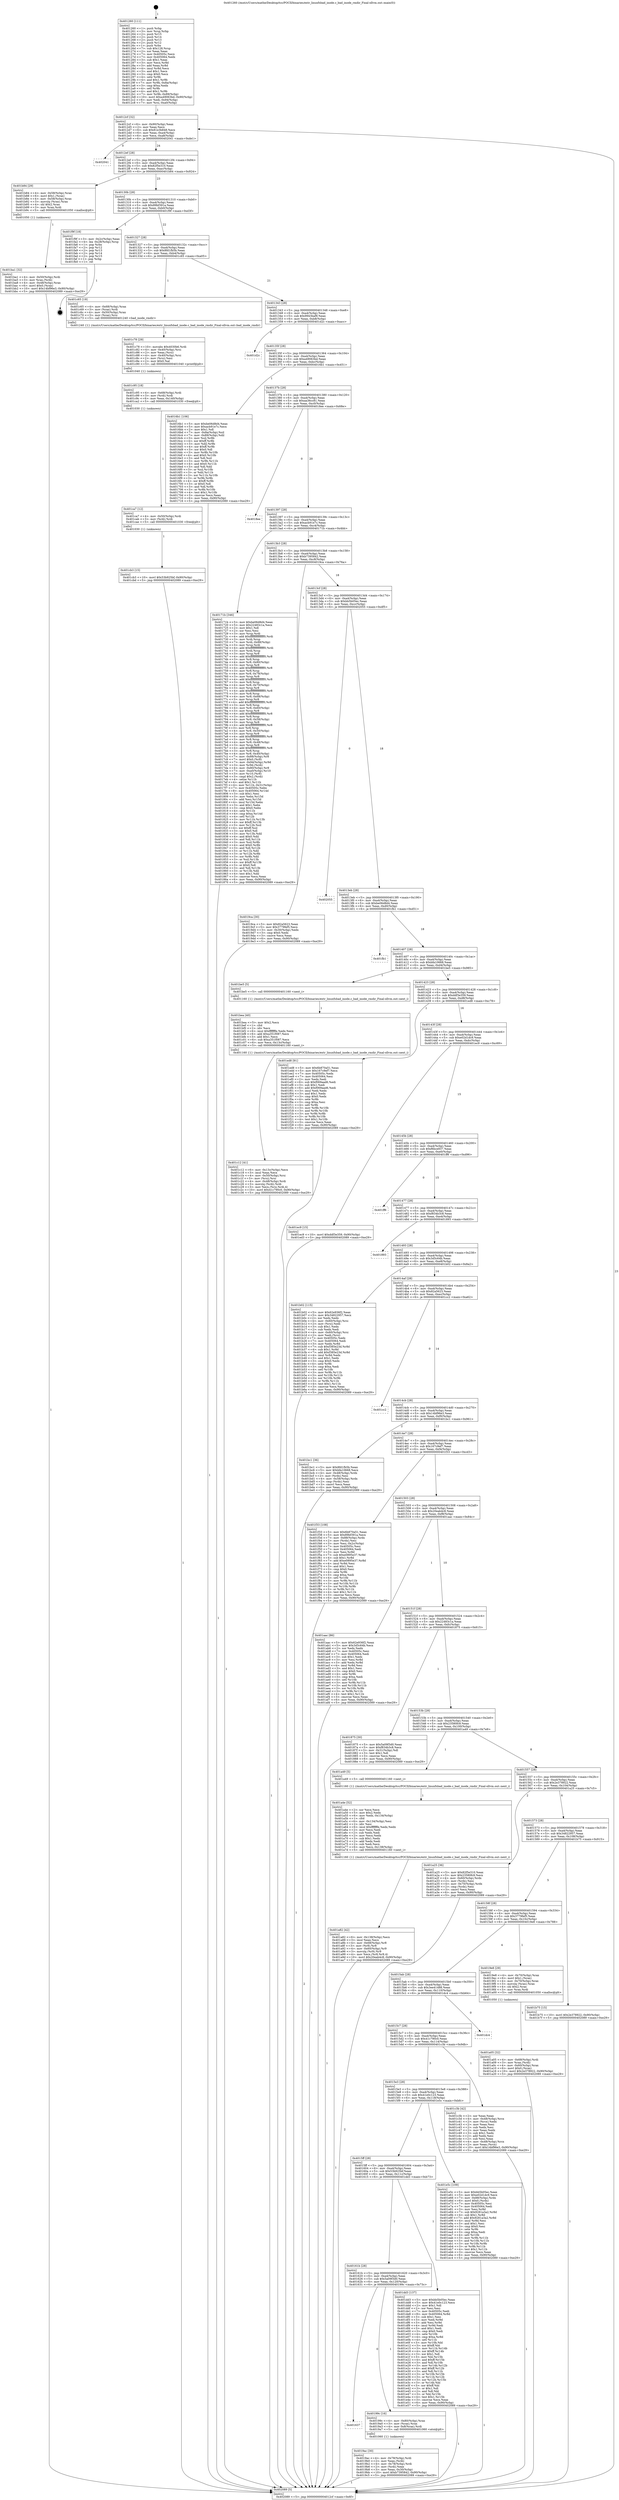 digraph "0x401260" {
  label = "0x401260 (/mnt/c/Users/mathe/Desktop/tcc/POCII/binaries/extr_linuxfsbad_inode.c_bad_inode_rmdir_Final-ollvm.out::main(0))"
  labelloc = "t"
  node[shape=record]

  Entry [label="",width=0.3,height=0.3,shape=circle,fillcolor=black,style=filled]
  "0x4012cf" [label="{
     0x4012cf [32]\l
     | [instrs]\l
     &nbsp;&nbsp;0x4012cf \<+6\>: mov -0x90(%rbp),%eax\l
     &nbsp;&nbsp;0x4012d5 \<+2\>: mov %eax,%ecx\l
     &nbsp;&nbsp;0x4012d7 \<+6\>: sub $0x81e3b848,%ecx\l
     &nbsp;&nbsp;0x4012dd \<+6\>: mov %eax,-0xa4(%rbp)\l
     &nbsp;&nbsp;0x4012e3 \<+6\>: mov %ecx,-0xa8(%rbp)\l
     &nbsp;&nbsp;0x4012e9 \<+6\>: je 0000000000402041 \<main+0xde1\>\l
  }"]
  "0x402041" [label="{
     0x402041\l
  }", style=dashed]
  "0x4012ef" [label="{
     0x4012ef [28]\l
     | [instrs]\l
     &nbsp;&nbsp;0x4012ef \<+5\>: jmp 00000000004012f4 \<main+0x94\>\l
     &nbsp;&nbsp;0x4012f4 \<+6\>: mov -0xa4(%rbp),%eax\l
     &nbsp;&nbsp;0x4012fa \<+5\>: sub $0x82f5e310,%eax\l
     &nbsp;&nbsp;0x4012ff \<+6\>: mov %eax,-0xac(%rbp)\l
     &nbsp;&nbsp;0x401305 \<+6\>: je 0000000000401b84 \<main+0x924\>\l
  }"]
  Exit [label="",width=0.3,height=0.3,shape=circle,fillcolor=black,style=filled,peripheries=2]
  "0x401b84" [label="{
     0x401b84 [29]\l
     | [instrs]\l
     &nbsp;&nbsp;0x401b84 \<+4\>: mov -0x58(%rbp),%rax\l
     &nbsp;&nbsp;0x401b88 \<+6\>: movl $0x1,(%rax)\l
     &nbsp;&nbsp;0x401b8e \<+4\>: mov -0x58(%rbp),%rax\l
     &nbsp;&nbsp;0x401b92 \<+3\>: movslq (%rax),%rax\l
     &nbsp;&nbsp;0x401b95 \<+4\>: shl $0x2,%rax\l
     &nbsp;&nbsp;0x401b99 \<+3\>: mov %rax,%rdi\l
     &nbsp;&nbsp;0x401b9c \<+5\>: call 0000000000401050 \<malloc@plt\>\l
     | [calls]\l
     &nbsp;&nbsp;0x401050 \{1\} (unknown)\l
  }"]
  "0x40130b" [label="{
     0x40130b [28]\l
     | [instrs]\l
     &nbsp;&nbsp;0x40130b \<+5\>: jmp 0000000000401310 \<main+0xb0\>\l
     &nbsp;&nbsp;0x401310 \<+6\>: mov -0xa4(%rbp),%eax\l
     &nbsp;&nbsp;0x401316 \<+5\>: sub $0x89bf391a,%eax\l
     &nbsp;&nbsp;0x40131b \<+6\>: mov %eax,-0xb0(%rbp)\l
     &nbsp;&nbsp;0x401321 \<+6\>: je 0000000000401f9f \<main+0xd3f\>\l
  }"]
  "0x401cb3" [label="{
     0x401cb3 [15]\l
     | [instrs]\l
     &nbsp;&nbsp;0x401cb3 \<+10\>: movl $0x53b925bf,-0x90(%rbp)\l
     &nbsp;&nbsp;0x401cbd \<+5\>: jmp 0000000000402089 \<main+0xe29\>\l
  }"]
  "0x401f9f" [label="{
     0x401f9f [18]\l
     | [instrs]\l
     &nbsp;&nbsp;0x401f9f \<+3\>: mov -0x2c(%rbp),%eax\l
     &nbsp;&nbsp;0x401fa2 \<+4\>: lea -0x28(%rbp),%rsp\l
     &nbsp;&nbsp;0x401fa6 \<+1\>: pop %rbx\l
     &nbsp;&nbsp;0x401fa7 \<+2\>: pop %r12\l
     &nbsp;&nbsp;0x401fa9 \<+2\>: pop %r13\l
     &nbsp;&nbsp;0x401fab \<+2\>: pop %r14\l
     &nbsp;&nbsp;0x401fad \<+2\>: pop %r15\l
     &nbsp;&nbsp;0x401faf \<+1\>: pop %rbp\l
     &nbsp;&nbsp;0x401fb0 \<+1\>: ret\l
  }"]
  "0x401327" [label="{
     0x401327 [28]\l
     | [instrs]\l
     &nbsp;&nbsp;0x401327 \<+5\>: jmp 000000000040132c \<main+0xcc\>\l
     &nbsp;&nbsp;0x40132c \<+6\>: mov -0xa4(%rbp),%eax\l
     &nbsp;&nbsp;0x401332 \<+5\>: sub $0x8fd1fb5b,%eax\l
     &nbsp;&nbsp;0x401337 \<+6\>: mov %eax,-0xb4(%rbp)\l
     &nbsp;&nbsp;0x40133d \<+6\>: je 0000000000401c65 \<main+0xa05\>\l
  }"]
  "0x401ca7" [label="{
     0x401ca7 [12]\l
     | [instrs]\l
     &nbsp;&nbsp;0x401ca7 \<+4\>: mov -0x50(%rbp),%rdi\l
     &nbsp;&nbsp;0x401cab \<+3\>: mov (%rdi),%rdi\l
     &nbsp;&nbsp;0x401cae \<+5\>: call 0000000000401030 \<free@plt\>\l
     | [calls]\l
     &nbsp;&nbsp;0x401030 \{1\} (unknown)\l
  }"]
  "0x401c65" [label="{
     0x401c65 [19]\l
     | [instrs]\l
     &nbsp;&nbsp;0x401c65 \<+4\>: mov -0x68(%rbp),%rax\l
     &nbsp;&nbsp;0x401c69 \<+3\>: mov (%rax),%rdi\l
     &nbsp;&nbsp;0x401c6c \<+4\>: mov -0x50(%rbp),%rax\l
     &nbsp;&nbsp;0x401c70 \<+3\>: mov (%rax),%rsi\l
     &nbsp;&nbsp;0x401c73 \<+5\>: call 0000000000401240 \<bad_inode_rmdir\>\l
     | [calls]\l
     &nbsp;&nbsp;0x401240 \{1\} (/mnt/c/Users/mathe/Desktop/tcc/POCII/binaries/extr_linuxfsbad_inode.c_bad_inode_rmdir_Final-ollvm.out::bad_inode_rmdir)\l
  }"]
  "0x401343" [label="{
     0x401343 [28]\l
     | [instrs]\l
     &nbsp;&nbsp;0x401343 \<+5\>: jmp 0000000000401348 \<main+0xe8\>\l
     &nbsp;&nbsp;0x401348 \<+6\>: mov -0xa4(%rbp),%eax\l
     &nbsp;&nbsp;0x40134e \<+5\>: sub $0x9943baf9,%eax\l
     &nbsp;&nbsp;0x401353 \<+6\>: mov %eax,-0xb8(%rbp)\l
     &nbsp;&nbsp;0x401359 \<+6\>: je 0000000000401d2c \<main+0xacc\>\l
  }"]
  "0x401c95" [label="{
     0x401c95 [18]\l
     | [instrs]\l
     &nbsp;&nbsp;0x401c95 \<+4\>: mov -0x68(%rbp),%rdi\l
     &nbsp;&nbsp;0x401c99 \<+3\>: mov (%rdi),%rdi\l
     &nbsp;&nbsp;0x401c9c \<+6\>: mov %eax,-0x140(%rbp)\l
     &nbsp;&nbsp;0x401ca2 \<+5\>: call 0000000000401030 \<free@plt\>\l
     | [calls]\l
     &nbsp;&nbsp;0x401030 \{1\} (unknown)\l
  }"]
  "0x401d2c" [label="{
     0x401d2c\l
  }", style=dashed]
  "0x40135f" [label="{
     0x40135f [28]\l
     | [instrs]\l
     &nbsp;&nbsp;0x40135f \<+5\>: jmp 0000000000401364 \<main+0x104\>\l
     &nbsp;&nbsp;0x401364 \<+6\>: mov -0xa4(%rbp),%eax\l
     &nbsp;&nbsp;0x40136a \<+5\>: sub $0xa49063bd,%eax\l
     &nbsp;&nbsp;0x40136f \<+6\>: mov %eax,-0xbc(%rbp)\l
     &nbsp;&nbsp;0x401375 \<+6\>: je 00000000004016b1 \<main+0x451\>\l
  }"]
  "0x401c78" [label="{
     0x401c78 [29]\l
     | [instrs]\l
     &nbsp;&nbsp;0x401c78 \<+10\>: movabs $0x4030b6,%rdi\l
     &nbsp;&nbsp;0x401c82 \<+4\>: mov -0x40(%rbp),%rsi\l
     &nbsp;&nbsp;0x401c86 \<+2\>: mov %eax,(%rsi)\l
     &nbsp;&nbsp;0x401c88 \<+4\>: mov -0x40(%rbp),%rsi\l
     &nbsp;&nbsp;0x401c8c \<+2\>: mov (%rsi),%esi\l
     &nbsp;&nbsp;0x401c8e \<+2\>: mov $0x0,%al\l
     &nbsp;&nbsp;0x401c90 \<+5\>: call 0000000000401040 \<printf@plt\>\l
     | [calls]\l
     &nbsp;&nbsp;0x401040 \{1\} (unknown)\l
  }"]
  "0x4016b1" [label="{
     0x4016b1 [106]\l
     | [instrs]\l
     &nbsp;&nbsp;0x4016b1 \<+5\>: mov $0xbe06d8d4,%eax\l
     &nbsp;&nbsp;0x4016b6 \<+5\>: mov $0xacb91e7c,%ecx\l
     &nbsp;&nbsp;0x4016bb \<+2\>: mov $0x1,%dl\l
     &nbsp;&nbsp;0x4016bd \<+7\>: mov -0x8a(%rbp),%sil\l
     &nbsp;&nbsp;0x4016c4 \<+7\>: mov -0x89(%rbp),%dil\l
     &nbsp;&nbsp;0x4016cb \<+3\>: mov %sil,%r8b\l
     &nbsp;&nbsp;0x4016ce \<+4\>: xor $0xff,%r8b\l
     &nbsp;&nbsp;0x4016d2 \<+3\>: mov %dil,%r9b\l
     &nbsp;&nbsp;0x4016d5 \<+4\>: xor $0xff,%r9b\l
     &nbsp;&nbsp;0x4016d9 \<+3\>: xor $0x0,%dl\l
     &nbsp;&nbsp;0x4016dc \<+3\>: mov %r8b,%r10b\l
     &nbsp;&nbsp;0x4016df \<+4\>: and $0x0,%r10b\l
     &nbsp;&nbsp;0x4016e3 \<+3\>: and %dl,%sil\l
     &nbsp;&nbsp;0x4016e6 \<+3\>: mov %r9b,%r11b\l
     &nbsp;&nbsp;0x4016e9 \<+4\>: and $0x0,%r11b\l
     &nbsp;&nbsp;0x4016ed \<+3\>: and %dl,%dil\l
     &nbsp;&nbsp;0x4016f0 \<+3\>: or %sil,%r10b\l
     &nbsp;&nbsp;0x4016f3 \<+3\>: or %dil,%r11b\l
     &nbsp;&nbsp;0x4016f6 \<+3\>: xor %r11b,%r10b\l
     &nbsp;&nbsp;0x4016f9 \<+3\>: or %r9b,%r8b\l
     &nbsp;&nbsp;0x4016fc \<+4\>: xor $0xff,%r8b\l
     &nbsp;&nbsp;0x401700 \<+3\>: or $0x0,%dl\l
     &nbsp;&nbsp;0x401703 \<+3\>: and %dl,%r8b\l
     &nbsp;&nbsp;0x401706 \<+3\>: or %r8b,%r10b\l
     &nbsp;&nbsp;0x401709 \<+4\>: test $0x1,%r10b\l
     &nbsp;&nbsp;0x40170d \<+3\>: cmovne %ecx,%eax\l
     &nbsp;&nbsp;0x401710 \<+6\>: mov %eax,-0x90(%rbp)\l
     &nbsp;&nbsp;0x401716 \<+5\>: jmp 0000000000402089 \<main+0xe29\>\l
  }"]
  "0x40137b" [label="{
     0x40137b [28]\l
     | [instrs]\l
     &nbsp;&nbsp;0x40137b \<+5\>: jmp 0000000000401380 \<main+0x120\>\l
     &nbsp;&nbsp;0x401380 \<+6\>: mov -0xa4(%rbp),%eax\l
     &nbsp;&nbsp;0x401386 \<+5\>: sub $0xaa36cc81,%eax\l
     &nbsp;&nbsp;0x40138b \<+6\>: mov %eax,-0xc0(%rbp)\l
     &nbsp;&nbsp;0x401391 \<+6\>: je 00000000004018ee \<main+0x68e\>\l
  }"]
  "0x402089" [label="{
     0x402089 [5]\l
     | [instrs]\l
     &nbsp;&nbsp;0x402089 \<+5\>: jmp 00000000004012cf \<main+0x6f\>\l
  }"]
  "0x401260" [label="{
     0x401260 [111]\l
     | [instrs]\l
     &nbsp;&nbsp;0x401260 \<+1\>: push %rbp\l
     &nbsp;&nbsp;0x401261 \<+3\>: mov %rsp,%rbp\l
     &nbsp;&nbsp;0x401264 \<+2\>: push %r15\l
     &nbsp;&nbsp;0x401266 \<+2\>: push %r14\l
     &nbsp;&nbsp;0x401268 \<+2\>: push %r13\l
     &nbsp;&nbsp;0x40126a \<+2\>: push %r12\l
     &nbsp;&nbsp;0x40126c \<+1\>: push %rbx\l
     &nbsp;&nbsp;0x40126d \<+7\>: sub $0x128,%rsp\l
     &nbsp;&nbsp;0x401274 \<+2\>: xor %eax,%eax\l
     &nbsp;&nbsp;0x401276 \<+7\>: mov 0x40505c,%ecx\l
     &nbsp;&nbsp;0x40127d \<+7\>: mov 0x405064,%edx\l
     &nbsp;&nbsp;0x401284 \<+3\>: sub $0x1,%eax\l
     &nbsp;&nbsp;0x401287 \<+3\>: mov %ecx,%r8d\l
     &nbsp;&nbsp;0x40128a \<+3\>: add %eax,%r8d\l
     &nbsp;&nbsp;0x40128d \<+4\>: imul %r8d,%ecx\l
     &nbsp;&nbsp;0x401291 \<+3\>: and $0x1,%ecx\l
     &nbsp;&nbsp;0x401294 \<+3\>: cmp $0x0,%ecx\l
     &nbsp;&nbsp;0x401297 \<+4\>: sete %r9b\l
     &nbsp;&nbsp;0x40129b \<+4\>: and $0x1,%r9b\l
     &nbsp;&nbsp;0x40129f \<+7\>: mov %r9b,-0x8a(%rbp)\l
     &nbsp;&nbsp;0x4012a6 \<+3\>: cmp $0xa,%edx\l
     &nbsp;&nbsp;0x4012a9 \<+4\>: setl %r9b\l
     &nbsp;&nbsp;0x4012ad \<+4\>: and $0x1,%r9b\l
     &nbsp;&nbsp;0x4012b1 \<+7\>: mov %r9b,-0x89(%rbp)\l
     &nbsp;&nbsp;0x4012b8 \<+10\>: movl $0xa49063bd,-0x90(%rbp)\l
     &nbsp;&nbsp;0x4012c2 \<+6\>: mov %edi,-0x94(%rbp)\l
     &nbsp;&nbsp;0x4012c8 \<+7\>: mov %rsi,-0xa0(%rbp)\l
  }"]
  "0x401c12" [label="{
     0x401c12 [41]\l
     | [instrs]\l
     &nbsp;&nbsp;0x401c12 \<+6\>: mov -0x13c(%rbp),%ecx\l
     &nbsp;&nbsp;0x401c18 \<+3\>: imul %eax,%ecx\l
     &nbsp;&nbsp;0x401c1b \<+4\>: mov -0x50(%rbp),%rsi\l
     &nbsp;&nbsp;0x401c1f \<+3\>: mov (%rsi),%rsi\l
     &nbsp;&nbsp;0x401c22 \<+4\>: mov -0x48(%rbp),%rdi\l
     &nbsp;&nbsp;0x401c26 \<+3\>: movslq (%rdi),%rdi\l
     &nbsp;&nbsp;0x401c29 \<+3\>: mov %ecx,(%rsi,%rdi,4)\l
     &nbsp;&nbsp;0x401c2c \<+10\>: movl $0x41c790c0,-0x90(%rbp)\l
     &nbsp;&nbsp;0x401c36 \<+5\>: jmp 0000000000402089 \<main+0xe29\>\l
  }"]
  "0x4018ee" [label="{
     0x4018ee\l
  }", style=dashed]
  "0x401397" [label="{
     0x401397 [28]\l
     | [instrs]\l
     &nbsp;&nbsp;0x401397 \<+5\>: jmp 000000000040139c \<main+0x13c\>\l
     &nbsp;&nbsp;0x40139c \<+6\>: mov -0xa4(%rbp),%eax\l
     &nbsp;&nbsp;0x4013a2 \<+5\>: sub $0xacb91e7c,%eax\l
     &nbsp;&nbsp;0x4013a7 \<+6\>: mov %eax,-0xc4(%rbp)\l
     &nbsp;&nbsp;0x4013ad \<+6\>: je 000000000040171b \<main+0x4bb\>\l
  }"]
  "0x401bea" [label="{
     0x401bea [40]\l
     | [instrs]\l
     &nbsp;&nbsp;0x401bea \<+5\>: mov $0x2,%ecx\l
     &nbsp;&nbsp;0x401bef \<+1\>: cltd\l
     &nbsp;&nbsp;0x401bf0 \<+2\>: idiv %ecx\l
     &nbsp;&nbsp;0x401bf2 \<+6\>: imul $0xfffffffe,%edx,%ecx\l
     &nbsp;&nbsp;0x401bf8 \<+6\>: add $0xa351f087,%ecx\l
     &nbsp;&nbsp;0x401bfe \<+3\>: add $0x1,%ecx\l
     &nbsp;&nbsp;0x401c01 \<+6\>: sub $0xa351f087,%ecx\l
     &nbsp;&nbsp;0x401c07 \<+6\>: mov %ecx,-0x13c(%rbp)\l
     &nbsp;&nbsp;0x401c0d \<+5\>: call 0000000000401160 \<next_i\>\l
     | [calls]\l
     &nbsp;&nbsp;0x401160 \{1\} (/mnt/c/Users/mathe/Desktop/tcc/POCII/binaries/extr_linuxfsbad_inode.c_bad_inode_rmdir_Final-ollvm.out::next_i)\l
  }"]
  "0x40171b" [label="{
     0x40171b [346]\l
     | [instrs]\l
     &nbsp;&nbsp;0x40171b \<+5\>: mov $0xbe06d8d4,%eax\l
     &nbsp;&nbsp;0x401720 \<+5\>: mov $0x22483c1a,%ecx\l
     &nbsp;&nbsp;0x401725 \<+2\>: mov $0x1,%dl\l
     &nbsp;&nbsp;0x401727 \<+2\>: xor %esi,%esi\l
     &nbsp;&nbsp;0x401729 \<+3\>: mov %rsp,%rdi\l
     &nbsp;&nbsp;0x40172c \<+4\>: add $0xfffffffffffffff0,%rdi\l
     &nbsp;&nbsp;0x401730 \<+3\>: mov %rdi,%rsp\l
     &nbsp;&nbsp;0x401733 \<+7\>: mov %rdi,-0x88(%rbp)\l
     &nbsp;&nbsp;0x40173a \<+3\>: mov %rsp,%rdi\l
     &nbsp;&nbsp;0x40173d \<+4\>: add $0xfffffffffffffff0,%rdi\l
     &nbsp;&nbsp;0x401741 \<+3\>: mov %rdi,%rsp\l
     &nbsp;&nbsp;0x401744 \<+3\>: mov %rsp,%r8\l
     &nbsp;&nbsp;0x401747 \<+4\>: add $0xfffffffffffffff0,%r8\l
     &nbsp;&nbsp;0x40174b \<+3\>: mov %r8,%rsp\l
     &nbsp;&nbsp;0x40174e \<+4\>: mov %r8,-0x80(%rbp)\l
     &nbsp;&nbsp;0x401752 \<+3\>: mov %rsp,%r8\l
     &nbsp;&nbsp;0x401755 \<+4\>: add $0xfffffffffffffff0,%r8\l
     &nbsp;&nbsp;0x401759 \<+3\>: mov %r8,%rsp\l
     &nbsp;&nbsp;0x40175c \<+4\>: mov %r8,-0x78(%rbp)\l
     &nbsp;&nbsp;0x401760 \<+3\>: mov %rsp,%r8\l
     &nbsp;&nbsp;0x401763 \<+4\>: add $0xfffffffffffffff0,%r8\l
     &nbsp;&nbsp;0x401767 \<+3\>: mov %r8,%rsp\l
     &nbsp;&nbsp;0x40176a \<+4\>: mov %r8,-0x70(%rbp)\l
     &nbsp;&nbsp;0x40176e \<+3\>: mov %rsp,%r8\l
     &nbsp;&nbsp;0x401771 \<+4\>: add $0xfffffffffffffff0,%r8\l
     &nbsp;&nbsp;0x401775 \<+3\>: mov %r8,%rsp\l
     &nbsp;&nbsp;0x401778 \<+4\>: mov %r8,-0x68(%rbp)\l
     &nbsp;&nbsp;0x40177c \<+3\>: mov %rsp,%r8\l
     &nbsp;&nbsp;0x40177f \<+4\>: add $0xfffffffffffffff0,%r8\l
     &nbsp;&nbsp;0x401783 \<+3\>: mov %r8,%rsp\l
     &nbsp;&nbsp;0x401786 \<+4\>: mov %r8,-0x60(%rbp)\l
     &nbsp;&nbsp;0x40178a \<+3\>: mov %rsp,%r8\l
     &nbsp;&nbsp;0x40178d \<+4\>: add $0xfffffffffffffff0,%r8\l
     &nbsp;&nbsp;0x401791 \<+3\>: mov %r8,%rsp\l
     &nbsp;&nbsp;0x401794 \<+4\>: mov %r8,-0x58(%rbp)\l
     &nbsp;&nbsp;0x401798 \<+3\>: mov %rsp,%r8\l
     &nbsp;&nbsp;0x40179b \<+4\>: add $0xfffffffffffffff0,%r8\l
     &nbsp;&nbsp;0x40179f \<+3\>: mov %r8,%rsp\l
     &nbsp;&nbsp;0x4017a2 \<+4\>: mov %r8,-0x50(%rbp)\l
     &nbsp;&nbsp;0x4017a6 \<+3\>: mov %rsp,%r8\l
     &nbsp;&nbsp;0x4017a9 \<+4\>: add $0xfffffffffffffff0,%r8\l
     &nbsp;&nbsp;0x4017ad \<+3\>: mov %r8,%rsp\l
     &nbsp;&nbsp;0x4017b0 \<+4\>: mov %r8,-0x48(%rbp)\l
     &nbsp;&nbsp;0x4017b4 \<+3\>: mov %rsp,%r8\l
     &nbsp;&nbsp;0x4017b7 \<+4\>: add $0xfffffffffffffff0,%r8\l
     &nbsp;&nbsp;0x4017bb \<+3\>: mov %r8,%rsp\l
     &nbsp;&nbsp;0x4017be \<+4\>: mov %r8,-0x40(%rbp)\l
     &nbsp;&nbsp;0x4017c2 \<+7\>: mov -0x88(%rbp),%r8\l
     &nbsp;&nbsp;0x4017c9 \<+7\>: movl $0x0,(%r8)\l
     &nbsp;&nbsp;0x4017d0 \<+7\>: mov -0x94(%rbp),%r9d\l
     &nbsp;&nbsp;0x4017d7 \<+3\>: mov %r9d,(%rdi)\l
     &nbsp;&nbsp;0x4017da \<+4\>: mov -0x80(%rbp),%r8\l
     &nbsp;&nbsp;0x4017de \<+7\>: mov -0xa0(%rbp),%r10\l
     &nbsp;&nbsp;0x4017e5 \<+3\>: mov %r10,(%r8)\l
     &nbsp;&nbsp;0x4017e8 \<+3\>: cmpl $0x2,(%rdi)\l
     &nbsp;&nbsp;0x4017eb \<+4\>: setne %r11b\l
     &nbsp;&nbsp;0x4017ef \<+4\>: and $0x1,%r11b\l
     &nbsp;&nbsp;0x4017f3 \<+4\>: mov %r11b,-0x31(%rbp)\l
     &nbsp;&nbsp;0x4017f7 \<+7\>: mov 0x40505c,%ebx\l
     &nbsp;&nbsp;0x4017fe \<+8\>: mov 0x405064,%r14d\l
     &nbsp;&nbsp;0x401806 \<+3\>: sub $0x1,%esi\l
     &nbsp;&nbsp;0x401809 \<+3\>: mov %ebx,%r15d\l
     &nbsp;&nbsp;0x40180c \<+3\>: add %esi,%r15d\l
     &nbsp;&nbsp;0x40180f \<+4\>: imul %r15d,%ebx\l
     &nbsp;&nbsp;0x401813 \<+3\>: and $0x1,%ebx\l
     &nbsp;&nbsp;0x401816 \<+3\>: cmp $0x0,%ebx\l
     &nbsp;&nbsp;0x401819 \<+4\>: sete %r11b\l
     &nbsp;&nbsp;0x40181d \<+4\>: cmp $0xa,%r14d\l
     &nbsp;&nbsp;0x401821 \<+4\>: setl %r12b\l
     &nbsp;&nbsp;0x401825 \<+3\>: mov %r11b,%r13b\l
     &nbsp;&nbsp;0x401828 \<+4\>: xor $0xff,%r13b\l
     &nbsp;&nbsp;0x40182c \<+3\>: mov %r12b,%sil\l
     &nbsp;&nbsp;0x40182f \<+4\>: xor $0xff,%sil\l
     &nbsp;&nbsp;0x401833 \<+3\>: xor $0x0,%dl\l
     &nbsp;&nbsp;0x401836 \<+3\>: mov %r13b,%dil\l
     &nbsp;&nbsp;0x401839 \<+4\>: and $0x0,%dil\l
     &nbsp;&nbsp;0x40183d \<+3\>: and %dl,%r11b\l
     &nbsp;&nbsp;0x401840 \<+3\>: mov %sil,%r8b\l
     &nbsp;&nbsp;0x401843 \<+4\>: and $0x0,%r8b\l
     &nbsp;&nbsp;0x401847 \<+3\>: and %dl,%r12b\l
     &nbsp;&nbsp;0x40184a \<+3\>: or %r11b,%dil\l
     &nbsp;&nbsp;0x40184d \<+3\>: or %r12b,%r8b\l
     &nbsp;&nbsp;0x401850 \<+3\>: xor %r8b,%dil\l
     &nbsp;&nbsp;0x401853 \<+3\>: or %sil,%r13b\l
     &nbsp;&nbsp;0x401856 \<+4\>: xor $0xff,%r13b\l
     &nbsp;&nbsp;0x40185a \<+3\>: or $0x0,%dl\l
     &nbsp;&nbsp;0x40185d \<+3\>: and %dl,%r13b\l
     &nbsp;&nbsp;0x401860 \<+3\>: or %r13b,%dil\l
     &nbsp;&nbsp;0x401863 \<+4\>: test $0x1,%dil\l
     &nbsp;&nbsp;0x401867 \<+3\>: cmovne %ecx,%eax\l
     &nbsp;&nbsp;0x40186a \<+6\>: mov %eax,-0x90(%rbp)\l
     &nbsp;&nbsp;0x401870 \<+5\>: jmp 0000000000402089 \<main+0xe29\>\l
  }"]
  "0x4013b3" [label="{
     0x4013b3 [28]\l
     | [instrs]\l
     &nbsp;&nbsp;0x4013b3 \<+5\>: jmp 00000000004013b8 \<main+0x158\>\l
     &nbsp;&nbsp;0x4013b8 \<+6\>: mov -0xa4(%rbp),%eax\l
     &nbsp;&nbsp;0x4013be \<+5\>: sub $0xb7395842,%eax\l
     &nbsp;&nbsp;0x4013c3 \<+6\>: mov %eax,-0xc8(%rbp)\l
     &nbsp;&nbsp;0x4013c9 \<+6\>: je 00000000004019ca \<main+0x76a\>\l
  }"]
  "0x401ba1" [label="{
     0x401ba1 [32]\l
     | [instrs]\l
     &nbsp;&nbsp;0x401ba1 \<+4\>: mov -0x50(%rbp),%rdi\l
     &nbsp;&nbsp;0x401ba5 \<+3\>: mov %rax,(%rdi)\l
     &nbsp;&nbsp;0x401ba8 \<+4\>: mov -0x48(%rbp),%rax\l
     &nbsp;&nbsp;0x401bac \<+6\>: movl $0x0,(%rax)\l
     &nbsp;&nbsp;0x401bb2 \<+10\>: movl $0x14bf96e3,-0x90(%rbp)\l
     &nbsp;&nbsp;0x401bbc \<+5\>: jmp 0000000000402089 \<main+0xe29\>\l
  }"]
  "0x401a82" [label="{
     0x401a82 [42]\l
     | [instrs]\l
     &nbsp;&nbsp;0x401a82 \<+6\>: mov -0x138(%rbp),%ecx\l
     &nbsp;&nbsp;0x401a88 \<+3\>: imul %eax,%ecx\l
     &nbsp;&nbsp;0x401a8b \<+4\>: mov -0x68(%rbp),%r8\l
     &nbsp;&nbsp;0x401a8f \<+3\>: mov (%r8),%r8\l
     &nbsp;&nbsp;0x401a92 \<+4\>: mov -0x60(%rbp),%r9\l
     &nbsp;&nbsp;0x401a96 \<+3\>: movslq (%r9),%r9\l
     &nbsp;&nbsp;0x401a99 \<+4\>: mov %ecx,(%r8,%r9,4)\l
     &nbsp;&nbsp;0x401a9d \<+10\>: movl $0x20eab4c8,-0x90(%rbp)\l
     &nbsp;&nbsp;0x401aa7 \<+5\>: jmp 0000000000402089 \<main+0xe29\>\l
  }"]
  "0x4019ca" [label="{
     0x4019ca [30]\l
     | [instrs]\l
     &nbsp;&nbsp;0x4019ca \<+5\>: mov $0x82a5623,%eax\l
     &nbsp;&nbsp;0x4019cf \<+5\>: mov $0x3779fef5,%ecx\l
     &nbsp;&nbsp;0x4019d4 \<+3\>: mov -0x30(%rbp),%edx\l
     &nbsp;&nbsp;0x4019d7 \<+3\>: cmp $0x0,%edx\l
     &nbsp;&nbsp;0x4019da \<+3\>: cmove %ecx,%eax\l
     &nbsp;&nbsp;0x4019dd \<+6\>: mov %eax,-0x90(%rbp)\l
     &nbsp;&nbsp;0x4019e3 \<+5\>: jmp 0000000000402089 \<main+0xe29\>\l
  }"]
  "0x4013cf" [label="{
     0x4013cf [28]\l
     | [instrs]\l
     &nbsp;&nbsp;0x4013cf \<+5\>: jmp 00000000004013d4 \<main+0x174\>\l
     &nbsp;&nbsp;0x4013d4 \<+6\>: mov -0xa4(%rbp),%eax\l
     &nbsp;&nbsp;0x4013da \<+5\>: sub $0xbb5b05ec,%eax\l
     &nbsp;&nbsp;0x4013df \<+6\>: mov %eax,-0xcc(%rbp)\l
     &nbsp;&nbsp;0x4013e5 \<+6\>: je 0000000000402055 \<main+0xdf5\>\l
  }"]
  "0x401a4e" [label="{
     0x401a4e [52]\l
     | [instrs]\l
     &nbsp;&nbsp;0x401a4e \<+2\>: xor %ecx,%ecx\l
     &nbsp;&nbsp;0x401a50 \<+5\>: mov $0x2,%edx\l
     &nbsp;&nbsp;0x401a55 \<+6\>: mov %edx,-0x134(%rbp)\l
     &nbsp;&nbsp;0x401a5b \<+1\>: cltd\l
     &nbsp;&nbsp;0x401a5c \<+6\>: mov -0x134(%rbp),%esi\l
     &nbsp;&nbsp;0x401a62 \<+2\>: idiv %esi\l
     &nbsp;&nbsp;0x401a64 \<+6\>: imul $0xfffffffe,%edx,%edx\l
     &nbsp;&nbsp;0x401a6a \<+2\>: mov %ecx,%edi\l
     &nbsp;&nbsp;0x401a6c \<+2\>: sub %edx,%edi\l
     &nbsp;&nbsp;0x401a6e \<+2\>: mov %ecx,%edx\l
     &nbsp;&nbsp;0x401a70 \<+3\>: sub $0x1,%edx\l
     &nbsp;&nbsp;0x401a73 \<+2\>: add %edx,%edi\l
     &nbsp;&nbsp;0x401a75 \<+2\>: sub %edi,%ecx\l
     &nbsp;&nbsp;0x401a77 \<+6\>: mov %ecx,-0x138(%rbp)\l
     &nbsp;&nbsp;0x401a7d \<+5\>: call 0000000000401160 \<next_i\>\l
     | [calls]\l
     &nbsp;&nbsp;0x401160 \{1\} (/mnt/c/Users/mathe/Desktop/tcc/POCII/binaries/extr_linuxfsbad_inode.c_bad_inode_rmdir_Final-ollvm.out::next_i)\l
  }"]
  "0x402055" [label="{
     0x402055\l
  }", style=dashed]
  "0x4013eb" [label="{
     0x4013eb [28]\l
     | [instrs]\l
     &nbsp;&nbsp;0x4013eb \<+5\>: jmp 00000000004013f0 \<main+0x190\>\l
     &nbsp;&nbsp;0x4013f0 \<+6\>: mov -0xa4(%rbp),%eax\l
     &nbsp;&nbsp;0x4013f6 \<+5\>: sub $0xbe06d8d4,%eax\l
     &nbsp;&nbsp;0x4013fb \<+6\>: mov %eax,-0xd0(%rbp)\l
     &nbsp;&nbsp;0x401401 \<+6\>: je 0000000000401fb1 \<main+0xd51\>\l
  }"]
  "0x401a05" [label="{
     0x401a05 [32]\l
     | [instrs]\l
     &nbsp;&nbsp;0x401a05 \<+4\>: mov -0x68(%rbp),%rdi\l
     &nbsp;&nbsp;0x401a09 \<+3\>: mov %rax,(%rdi)\l
     &nbsp;&nbsp;0x401a0c \<+4\>: mov -0x60(%rbp),%rax\l
     &nbsp;&nbsp;0x401a10 \<+6\>: movl $0x0,(%rax)\l
     &nbsp;&nbsp;0x401a16 \<+10\>: movl $0x2e378922,-0x90(%rbp)\l
     &nbsp;&nbsp;0x401a20 \<+5\>: jmp 0000000000402089 \<main+0xe29\>\l
  }"]
  "0x401fb1" [label="{
     0x401fb1\l
  }", style=dashed]
  "0x401407" [label="{
     0x401407 [28]\l
     | [instrs]\l
     &nbsp;&nbsp;0x401407 \<+5\>: jmp 000000000040140c \<main+0x1ac\>\l
     &nbsp;&nbsp;0x40140c \<+6\>: mov -0xa4(%rbp),%eax\l
     &nbsp;&nbsp;0x401412 \<+5\>: sub $0xbfa10668,%eax\l
     &nbsp;&nbsp;0x401417 \<+6\>: mov %eax,-0xd4(%rbp)\l
     &nbsp;&nbsp;0x40141d \<+6\>: je 0000000000401be5 \<main+0x985\>\l
  }"]
  "0x4019ac" [label="{
     0x4019ac [30]\l
     | [instrs]\l
     &nbsp;&nbsp;0x4019ac \<+4\>: mov -0x78(%rbp),%rdi\l
     &nbsp;&nbsp;0x4019b0 \<+2\>: mov %eax,(%rdi)\l
     &nbsp;&nbsp;0x4019b2 \<+4\>: mov -0x78(%rbp),%rdi\l
     &nbsp;&nbsp;0x4019b6 \<+2\>: mov (%rdi),%eax\l
     &nbsp;&nbsp;0x4019b8 \<+3\>: mov %eax,-0x30(%rbp)\l
     &nbsp;&nbsp;0x4019bb \<+10\>: movl $0xb7395842,-0x90(%rbp)\l
     &nbsp;&nbsp;0x4019c5 \<+5\>: jmp 0000000000402089 \<main+0xe29\>\l
  }"]
  "0x401be5" [label="{
     0x401be5 [5]\l
     | [instrs]\l
     &nbsp;&nbsp;0x401be5 \<+5\>: call 0000000000401160 \<next_i\>\l
     | [calls]\l
     &nbsp;&nbsp;0x401160 \{1\} (/mnt/c/Users/mathe/Desktop/tcc/POCII/binaries/extr_linuxfsbad_inode.c_bad_inode_rmdir_Final-ollvm.out::next_i)\l
  }"]
  "0x401423" [label="{
     0x401423 [28]\l
     | [instrs]\l
     &nbsp;&nbsp;0x401423 \<+5\>: jmp 0000000000401428 \<main+0x1c8\>\l
     &nbsp;&nbsp;0x401428 \<+6\>: mov -0xa4(%rbp),%eax\l
     &nbsp;&nbsp;0x40142e \<+5\>: sub $0xddf3e359,%eax\l
     &nbsp;&nbsp;0x401433 \<+6\>: mov %eax,-0xd8(%rbp)\l
     &nbsp;&nbsp;0x401439 \<+6\>: je 0000000000401ed8 \<main+0xc78\>\l
  }"]
  "0x401637" [label="{
     0x401637\l
  }", style=dashed]
  "0x401ed8" [label="{
     0x401ed8 [91]\l
     | [instrs]\l
     &nbsp;&nbsp;0x401ed8 \<+5\>: mov $0x6b870a51,%eax\l
     &nbsp;&nbsp;0x401edd \<+5\>: mov $0x167c9ef7,%ecx\l
     &nbsp;&nbsp;0x401ee2 \<+7\>: mov 0x40505c,%edx\l
     &nbsp;&nbsp;0x401ee9 \<+7\>: mov 0x405064,%esi\l
     &nbsp;&nbsp;0x401ef0 \<+2\>: mov %edx,%edi\l
     &nbsp;&nbsp;0x401ef2 \<+6\>: sub $0xf069aad6,%edi\l
     &nbsp;&nbsp;0x401ef8 \<+3\>: sub $0x1,%edi\l
     &nbsp;&nbsp;0x401efb \<+6\>: add $0xf069aad6,%edi\l
     &nbsp;&nbsp;0x401f01 \<+3\>: imul %edi,%edx\l
     &nbsp;&nbsp;0x401f04 \<+3\>: and $0x1,%edx\l
     &nbsp;&nbsp;0x401f07 \<+3\>: cmp $0x0,%edx\l
     &nbsp;&nbsp;0x401f0a \<+4\>: sete %r8b\l
     &nbsp;&nbsp;0x401f0e \<+3\>: cmp $0xa,%esi\l
     &nbsp;&nbsp;0x401f11 \<+4\>: setl %r9b\l
     &nbsp;&nbsp;0x401f15 \<+3\>: mov %r8b,%r10b\l
     &nbsp;&nbsp;0x401f18 \<+3\>: and %r9b,%r10b\l
     &nbsp;&nbsp;0x401f1b \<+3\>: xor %r9b,%r8b\l
     &nbsp;&nbsp;0x401f1e \<+3\>: or %r8b,%r10b\l
     &nbsp;&nbsp;0x401f21 \<+4\>: test $0x1,%r10b\l
     &nbsp;&nbsp;0x401f25 \<+3\>: cmovne %ecx,%eax\l
     &nbsp;&nbsp;0x401f28 \<+6\>: mov %eax,-0x90(%rbp)\l
     &nbsp;&nbsp;0x401f2e \<+5\>: jmp 0000000000402089 \<main+0xe29\>\l
  }"]
  "0x40143f" [label="{
     0x40143f [28]\l
     | [instrs]\l
     &nbsp;&nbsp;0x40143f \<+5\>: jmp 0000000000401444 \<main+0x1e4\>\l
     &nbsp;&nbsp;0x401444 \<+6\>: mov -0xa4(%rbp),%eax\l
     &nbsp;&nbsp;0x40144a \<+5\>: sub $0xe02d1dc9,%eax\l
     &nbsp;&nbsp;0x40144f \<+6\>: mov %eax,-0xdc(%rbp)\l
     &nbsp;&nbsp;0x401455 \<+6\>: je 0000000000401ec9 \<main+0xc69\>\l
  }"]
  "0x40199c" [label="{
     0x40199c [16]\l
     | [instrs]\l
     &nbsp;&nbsp;0x40199c \<+4\>: mov -0x80(%rbp),%rax\l
     &nbsp;&nbsp;0x4019a0 \<+3\>: mov (%rax),%rax\l
     &nbsp;&nbsp;0x4019a3 \<+4\>: mov 0x8(%rax),%rdi\l
     &nbsp;&nbsp;0x4019a7 \<+5\>: call 0000000000401060 \<atoi@plt\>\l
     | [calls]\l
     &nbsp;&nbsp;0x401060 \{1\} (unknown)\l
  }"]
  "0x401ec9" [label="{
     0x401ec9 [15]\l
     | [instrs]\l
     &nbsp;&nbsp;0x401ec9 \<+10\>: movl $0xddf3e359,-0x90(%rbp)\l
     &nbsp;&nbsp;0x401ed3 \<+5\>: jmp 0000000000402089 \<main+0xe29\>\l
  }"]
  "0x40145b" [label="{
     0x40145b [28]\l
     | [instrs]\l
     &nbsp;&nbsp;0x40145b \<+5\>: jmp 0000000000401460 \<main+0x200\>\l
     &nbsp;&nbsp;0x401460 \<+6\>: mov -0xa4(%rbp),%eax\l
     &nbsp;&nbsp;0x401466 \<+5\>: sub $0xf6bce937,%eax\l
     &nbsp;&nbsp;0x40146b \<+6\>: mov %eax,-0xe0(%rbp)\l
     &nbsp;&nbsp;0x401471 \<+6\>: je 0000000000401ff6 \<main+0xd96\>\l
  }"]
  "0x40161b" [label="{
     0x40161b [28]\l
     | [instrs]\l
     &nbsp;&nbsp;0x40161b \<+5\>: jmp 0000000000401620 \<main+0x3c0\>\l
     &nbsp;&nbsp;0x401620 \<+6\>: mov -0xa4(%rbp),%eax\l
     &nbsp;&nbsp;0x401626 \<+5\>: sub $0x5a09f3d0,%eax\l
     &nbsp;&nbsp;0x40162b \<+6\>: mov %eax,-0x120(%rbp)\l
     &nbsp;&nbsp;0x401631 \<+6\>: je 000000000040199c \<main+0x73c\>\l
  }"]
  "0x401ff6" [label="{
     0x401ff6\l
  }", style=dashed]
  "0x401477" [label="{
     0x401477 [28]\l
     | [instrs]\l
     &nbsp;&nbsp;0x401477 \<+5\>: jmp 000000000040147c \<main+0x21c\>\l
     &nbsp;&nbsp;0x40147c \<+6\>: mov -0xa4(%rbp),%eax\l
     &nbsp;&nbsp;0x401482 \<+5\>: sub $0xf834b3c8,%eax\l
     &nbsp;&nbsp;0x401487 \<+6\>: mov %eax,-0xe4(%rbp)\l
     &nbsp;&nbsp;0x40148d \<+6\>: je 0000000000401893 \<main+0x633\>\l
  }"]
  "0x401dd3" [label="{
     0x401dd3 [137]\l
     | [instrs]\l
     &nbsp;&nbsp;0x401dd3 \<+5\>: mov $0xbb5b05ec,%eax\l
     &nbsp;&nbsp;0x401dd8 \<+5\>: mov $0x41e0c123,%ecx\l
     &nbsp;&nbsp;0x401ddd \<+2\>: mov $0x1,%dl\l
     &nbsp;&nbsp;0x401ddf \<+2\>: xor %esi,%esi\l
     &nbsp;&nbsp;0x401de1 \<+7\>: mov 0x40505c,%edi\l
     &nbsp;&nbsp;0x401de8 \<+8\>: mov 0x405064,%r8d\l
     &nbsp;&nbsp;0x401df0 \<+3\>: sub $0x1,%esi\l
     &nbsp;&nbsp;0x401df3 \<+3\>: mov %edi,%r9d\l
     &nbsp;&nbsp;0x401df6 \<+3\>: add %esi,%r9d\l
     &nbsp;&nbsp;0x401df9 \<+4\>: imul %r9d,%edi\l
     &nbsp;&nbsp;0x401dfd \<+3\>: and $0x1,%edi\l
     &nbsp;&nbsp;0x401e00 \<+3\>: cmp $0x0,%edi\l
     &nbsp;&nbsp;0x401e03 \<+4\>: sete %r10b\l
     &nbsp;&nbsp;0x401e07 \<+4\>: cmp $0xa,%r8d\l
     &nbsp;&nbsp;0x401e0b \<+4\>: setl %r11b\l
     &nbsp;&nbsp;0x401e0f \<+3\>: mov %r10b,%bl\l
     &nbsp;&nbsp;0x401e12 \<+3\>: xor $0xff,%bl\l
     &nbsp;&nbsp;0x401e15 \<+3\>: mov %r11b,%r14b\l
     &nbsp;&nbsp;0x401e18 \<+4\>: xor $0xff,%r14b\l
     &nbsp;&nbsp;0x401e1c \<+3\>: xor $0x1,%dl\l
     &nbsp;&nbsp;0x401e1f \<+3\>: mov %bl,%r15b\l
     &nbsp;&nbsp;0x401e22 \<+4\>: and $0xff,%r15b\l
     &nbsp;&nbsp;0x401e26 \<+3\>: and %dl,%r10b\l
     &nbsp;&nbsp;0x401e29 \<+3\>: mov %r14b,%r12b\l
     &nbsp;&nbsp;0x401e2c \<+4\>: and $0xff,%r12b\l
     &nbsp;&nbsp;0x401e30 \<+3\>: and %dl,%r11b\l
     &nbsp;&nbsp;0x401e33 \<+3\>: or %r10b,%r15b\l
     &nbsp;&nbsp;0x401e36 \<+3\>: or %r11b,%r12b\l
     &nbsp;&nbsp;0x401e39 \<+3\>: xor %r12b,%r15b\l
     &nbsp;&nbsp;0x401e3c \<+3\>: or %r14b,%bl\l
     &nbsp;&nbsp;0x401e3f \<+3\>: xor $0xff,%bl\l
     &nbsp;&nbsp;0x401e42 \<+3\>: or $0x1,%dl\l
     &nbsp;&nbsp;0x401e45 \<+2\>: and %dl,%bl\l
     &nbsp;&nbsp;0x401e47 \<+3\>: or %bl,%r15b\l
     &nbsp;&nbsp;0x401e4a \<+4\>: test $0x1,%r15b\l
     &nbsp;&nbsp;0x401e4e \<+3\>: cmovne %ecx,%eax\l
     &nbsp;&nbsp;0x401e51 \<+6\>: mov %eax,-0x90(%rbp)\l
     &nbsp;&nbsp;0x401e57 \<+5\>: jmp 0000000000402089 \<main+0xe29\>\l
  }"]
  "0x401893" [label="{
     0x401893\l
  }", style=dashed]
  "0x401493" [label="{
     0x401493 [28]\l
     | [instrs]\l
     &nbsp;&nbsp;0x401493 \<+5\>: jmp 0000000000401498 \<main+0x238\>\l
     &nbsp;&nbsp;0x401498 \<+6\>: mov -0xa4(%rbp),%eax\l
     &nbsp;&nbsp;0x40149e \<+5\>: sub $0x3d5c64b,%eax\l
     &nbsp;&nbsp;0x4014a3 \<+6\>: mov %eax,-0xe8(%rbp)\l
     &nbsp;&nbsp;0x4014a9 \<+6\>: je 0000000000401b02 \<main+0x8a2\>\l
  }"]
  "0x4015ff" [label="{
     0x4015ff [28]\l
     | [instrs]\l
     &nbsp;&nbsp;0x4015ff \<+5\>: jmp 0000000000401604 \<main+0x3a4\>\l
     &nbsp;&nbsp;0x401604 \<+6\>: mov -0xa4(%rbp),%eax\l
     &nbsp;&nbsp;0x40160a \<+5\>: sub $0x53b925bf,%eax\l
     &nbsp;&nbsp;0x40160f \<+6\>: mov %eax,-0x11c(%rbp)\l
     &nbsp;&nbsp;0x401615 \<+6\>: je 0000000000401dd3 \<main+0xb73\>\l
  }"]
  "0x401b02" [label="{
     0x401b02 [115]\l
     | [instrs]\l
     &nbsp;&nbsp;0x401b02 \<+5\>: mov $0x62e936f2,%eax\l
     &nbsp;&nbsp;0x401b07 \<+5\>: mov $0x34822957,%ecx\l
     &nbsp;&nbsp;0x401b0c \<+2\>: xor %edx,%edx\l
     &nbsp;&nbsp;0x401b0e \<+4\>: mov -0x60(%rbp),%rsi\l
     &nbsp;&nbsp;0x401b12 \<+2\>: mov (%rsi),%edi\l
     &nbsp;&nbsp;0x401b14 \<+3\>: sub $0x1,%edx\l
     &nbsp;&nbsp;0x401b17 \<+2\>: sub %edx,%edi\l
     &nbsp;&nbsp;0x401b19 \<+4\>: mov -0x60(%rbp),%rsi\l
     &nbsp;&nbsp;0x401b1d \<+2\>: mov %edi,(%rsi)\l
     &nbsp;&nbsp;0x401b1f \<+7\>: mov 0x40505c,%edx\l
     &nbsp;&nbsp;0x401b26 \<+7\>: mov 0x405064,%edi\l
     &nbsp;&nbsp;0x401b2d \<+3\>: mov %edx,%r8d\l
     &nbsp;&nbsp;0x401b30 \<+7\>: sub $0xf385e23d,%r8d\l
     &nbsp;&nbsp;0x401b37 \<+4\>: sub $0x1,%r8d\l
     &nbsp;&nbsp;0x401b3b \<+7\>: add $0xf385e23d,%r8d\l
     &nbsp;&nbsp;0x401b42 \<+4\>: imul %r8d,%edx\l
     &nbsp;&nbsp;0x401b46 \<+3\>: and $0x1,%edx\l
     &nbsp;&nbsp;0x401b49 \<+3\>: cmp $0x0,%edx\l
     &nbsp;&nbsp;0x401b4c \<+4\>: sete %r9b\l
     &nbsp;&nbsp;0x401b50 \<+3\>: cmp $0xa,%edi\l
     &nbsp;&nbsp;0x401b53 \<+4\>: setl %r10b\l
     &nbsp;&nbsp;0x401b57 \<+3\>: mov %r9b,%r11b\l
     &nbsp;&nbsp;0x401b5a \<+3\>: and %r10b,%r11b\l
     &nbsp;&nbsp;0x401b5d \<+3\>: xor %r10b,%r9b\l
     &nbsp;&nbsp;0x401b60 \<+3\>: or %r9b,%r11b\l
     &nbsp;&nbsp;0x401b63 \<+4\>: test $0x1,%r11b\l
     &nbsp;&nbsp;0x401b67 \<+3\>: cmovne %ecx,%eax\l
     &nbsp;&nbsp;0x401b6a \<+6\>: mov %eax,-0x90(%rbp)\l
     &nbsp;&nbsp;0x401b70 \<+5\>: jmp 0000000000402089 \<main+0xe29\>\l
  }"]
  "0x4014af" [label="{
     0x4014af [28]\l
     | [instrs]\l
     &nbsp;&nbsp;0x4014af \<+5\>: jmp 00000000004014b4 \<main+0x254\>\l
     &nbsp;&nbsp;0x4014b4 \<+6\>: mov -0xa4(%rbp),%eax\l
     &nbsp;&nbsp;0x4014ba \<+5\>: sub $0x82a5623,%eax\l
     &nbsp;&nbsp;0x4014bf \<+6\>: mov %eax,-0xec(%rbp)\l
     &nbsp;&nbsp;0x4014c5 \<+6\>: je 0000000000401cc2 \<main+0xa62\>\l
  }"]
  "0x401e5c" [label="{
     0x401e5c [109]\l
     | [instrs]\l
     &nbsp;&nbsp;0x401e5c \<+5\>: mov $0xbb5b05ec,%eax\l
     &nbsp;&nbsp;0x401e61 \<+5\>: mov $0xe02d1dc9,%ecx\l
     &nbsp;&nbsp;0x401e66 \<+7\>: mov -0x88(%rbp),%rdx\l
     &nbsp;&nbsp;0x401e6d \<+6\>: movl $0x0,(%rdx)\l
     &nbsp;&nbsp;0x401e73 \<+7\>: mov 0x40505c,%esi\l
     &nbsp;&nbsp;0x401e7a \<+7\>: mov 0x405064,%edi\l
     &nbsp;&nbsp;0x401e81 \<+3\>: mov %esi,%r8d\l
     &nbsp;&nbsp;0x401e84 \<+7\>: sub $0x9281a3a2,%r8d\l
     &nbsp;&nbsp;0x401e8b \<+4\>: sub $0x1,%r8d\l
     &nbsp;&nbsp;0x401e8f \<+7\>: add $0x9281a3a2,%r8d\l
     &nbsp;&nbsp;0x401e96 \<+4\>: imul %r8d,%esi\l
     &nbsp;&nbsp;0x401e9a \<+3\>: and $0x1,%esi\l
     &nbsp;&nbsp;0x401e9d \<+3\>: cmp $0x0,%esi\l
     &nbsp;&nbsp;0x401ea0 \<+4\>: sete %r9b\l
     &nbsp;&nbsp;0x401ea4 \<+3\>: cmp $0xa,%edi\l
     &nbsp;&nbsp;0x401ea7 \<+4\>: setl %r10b\l
     &nbsp;&nbsp;0x401eab \<+3\>: mov %r9b,%r11b\l
     &nbsp;&nbsp;0x401eae \<+3\>: and %r10b,%r11b\l
     &nbsp;&nbsp;0x401eb1 \<+3\>: xor %r10b,%r9b\l
     &nbsp;&nbsp;0x401eb4 \<+3\>: or %r9b,%r11b\l
     &nbsp;&nbsp;0x401eb7 \<+4\>: test $0x1,%r11b\l
     &nbsp;&nbsp;0x401ebb \<+3\>: cmovne %ecx,%eax\l
     &nbsp;&nbsp;0x401ebe \<+6\>: mov %eax,-0x90(%rbp)\l
     &nbsp;&nbsp;0x401ec4 \<+5\>: jmp 0000000000402089 \<main+0xe29\>\l
  }"]
  "0x401cc2" [label="{
     0x401cc2\l
  }", style=dashed]
  "0x4014cb" [label="{
     0x4014cb [28]\l
     | [instrs]\l
     &nbsp;&nbsp;0x4014cb \<+5\>: jmp 00000000004014d0 \<main+0x270\>\l
     &nbsp;&nbsp;0x4014d0 \<+6\>: mov -0xa4(%rbp),%eax\l
     &nbsp;&nbsp;0x4014d6 \<+5\>: sub $0x14bf96e3,%eax\l
     &nbsp;&nbsp;0x4014db \<+6\>: mov %eax,-0xf0(%rbp)\l
     &nbsp;&nbsp;0x4014e1 \<+6\>: je 0000000000401bc1 \<main+0x961\>\l
  }"]
  "0x4015e3" [label="{
     0x4015e3 [28]\l
     | [instrs]\l
     &nbsp;&nbsp;0x4015e3 \<+5\>: jmp 00000000004015e8 \<main+0x388\>\l
     &nbsp;&nbsp;0x4015e8 \<+6\>: mov -0xa4(%rbp),%eax\l
     &nbsp;&nbsp;0x4015ee \<+5\>: sub $0x41e0c123,%eax\l
     &nbsp;&nbsp;0x4015f3 \<+6\>: mov %eax,-0x118(%rbp)\l
     &nbsp;&nbsp;0x4015f9 \<+6\>: je 0000000000401e5c \<main+0xbfc\>\l
  }"]
  "0x401bc1" [label="{
     0x401bc1 [36]\l
     | [instrs]\l
     &nbsp;&nbsp;0x401bc1 \<+5\>: mov $0x8fd1fb5b,%eax\l
     &nbsp;&nbsp;0x401bc6 \<+5\>: mov $0xbfa10668,%ecx\l
     &nbsp;&nbsp;0x401bcb \<+4\>: mov -0x48(%rbp),%rdx\l
     &nbsp;&nbsp;0x401bcf \<+2\>: mov (%rdx),%esi\l
     &nbsp;&nbsp;0x401bd1 \<+4\>: mov -0x58(%rbp),%rdx\l
     &nbsp;&nbsp;0x401bd5 \<+2\>: cmp (%rdx),%esi\l
     &nbsp;&nbsp;0x401bd7 \<+3\>: cmovl %ecx,%eax\l
     &nbsp;&nbsp;0x401bda \<+6\>: mov %eax,-0x90(%rbp)\l
     &nbsp;&nbsp;0x401be0 \<+5\>: jmp 0000000000402089 \<main+0xe29\>\l
  }"]
  "0x4014e7" [label="{
     0x4014e7 [28]\l
     | [instrs]\l
     &nbsp;&nbsp;0x4014e7 \<+5\>: jmp 00000000004014ec \<main+0x28c\>\l
     &nbsp;&nbsp;0x4014ec \<+6\>: mov -0xa4(%rbp),%eax\l
     &nbsp;&nbsp;0x4014f2 \<+5\>: sub $0x167c9ef7,%eax\l
     &nbsp;&nbsp;0x4014f7 \<+6\>: mov %eax,-0xf4(%rbp)\l
     &nbsp;&nbsp;0x4014fd \<+6\>: je 0000000000401f33 \<main+0xcd3\>\l
  }"]
  "0x401c3b" [label="{
     0x401c3b [42]\l
     | [instrs]\l
     &nbsp;&nbsp;0x401c3b \<+2\>: xor %eax,%eax\l
     &nbsp;&nbsp;0x401c3d \<+4\>: mov -0x48(%rbp),%rcx\l
     &nbsp;&nbsp;0x401c41 \<+2\>: mov (%rcx),%edx\l
     &nbsp;&nbsp;0x401c43 \<+2\>: mov %eax,%esi\l
     &nbsp;&nbsp;0x401c45 \<+2\>: sub %edx,%esi\l
     &nbsp;&nbsp;0x401c47 \<+2\>: mov %eax,%edx\l
     &nbsp;&nbsp;0x401c49 \<+3\>: sub $0x1,%edx\l
     &nbsp;&nbsp;0x401c4c \<+2\>: add %edx,%esi\l
     &nbsp;&nbsp;0x401c4e \<+2\>: sub %esi,%eax\l
     &nbsp;&nbsp;0x401c50 \<+4\>: mov -0x48(%rbp),%rcx\l
     &nbsp;&nbsp;0x401c54 \<+2\>: mov %eax,(%rcx)\l
     &nbsp;&nbsp;0x401c56 \<+10\>: movl $0x14bf96e3,-0x90(%rbp)\l
     &nbsp;&nbsp;0x401c60 \<+5\>: jmp 0000000000402089 \<main+0xe29\>\l
  }"]
  "0x401f33" [label="{
     0x401f33 [108]\l
     | [instrs]\l
     &nbsp;&nbsp;0x401f33 \<+5\>: mov $0x6b870a51,%eax\l
     &nbsp;&nbsp;0x401f38 \<+5\>: mov $0x89bf391a,%ecx\l
     &nbsp;&nbsp;0x401f3d \<+7\>: mov -0x88(%rbp),%rdx\l
     &nbsp;&nbsp;0x401f44 \<+2\>: mov (%rdx),%esi\l
     &nbsp;&nbsp;0x401f46 \<+3\>: mov %esi,-0x2c(%rbp)\l
     &nbsp;&nbsp;0x401f49 \<+7\>: mov 0x40505c,%esi\l
     &nbsp;&nbsp;0x401f50 \<+7\>: mov 0x405064,%edi\l
     &nbsp;&nbsp;0x401f57 \<+3\>: mov %esi,%r8d\l
     &nbsp;&nbsp;0x401f5a \<+7\>: sub $0xe0895e37,%r8d\l
     &nbsp;&nbsp;0x401f61 \<+4\>: sub $0x1,%r8d\l
     &nbsp;&nbsp;0x401f65 \<+7\>: add $0xe0895e37,%r8d\l
     &nbsp;&nbsp;0x401f6c \<+4\>: imul %r8d,%esi\l
     &nbsp;&nbsp;0x401f70 \<+3\>: and $0x1,%esi\l
     &nbsp;&nbsp;0x401f73 \<+3\>: cmp $0x0,%esi\l
     &nbsp;&nbsp;0x401f76 \<+4\>: sete %r9b\l
     &nbsp;&nbsp;0x401f7a \<+3\>: cmp $0xa,%edi\l
     &nbsp;&nbsp;0x401f7d \<+4\>: setl %r10b\l
     &nbsp;&nbsp;0x401f81 \<+3\>: mov %r9b,%r11b\l
     &nbsp;&nbsp;0x401f84 \<+3\>: and %r10b,%r11b\l
     &nbsp;&nbsp;0x401f87 \<+3\>: xor %r10b,%r9b\l
     &nbsp;&nbsp;0x401f8a \<+3\>: or %r9b,%r11b\l
     &nbsp;&nbsp;0x401f8d \<+4\>: test $0x1,%r11b\l
     &nbsp;&nbsp;0x401f91 \<+3\>: cmovne %ecx,%eax\l
     &nbsp;&nbsp;0x401f94 \<+6\>: mov %eax,-0x90(%rbp)\l
     &nbsp;&nbsp;0x401f9a \<+5\>: jmp 0000000000402089 \<main+0xe29\>\l
  }"]
  "0x401503" [label="{
     0x401503 [28]\l
     | [instrs]\l
     &nbsp;&nbsp;0x401503 \<+5\>: jmp 0000000000401508 \<main+0x2a8\>\l
     &nbsp;&nbsp;0x401508 \<+6\>: mov -0xa4(%rbp),%eax\l
     &nbsp;&nbsp;0x40150e \<+5\>: sub $0x20eab4c8,%eax\l
     &nbsp;&nbsp;0x401513 \<+6\>: mov %eax,-0xf8(%rbp)\l
     &nbsp;&nbsp;0x401519 \<+6\>: je 0000000000401aac \<main+0x84c\>\l
  }"]
  "0x4015c7" [label="{
     0x4015c7 [28]\l
     | [instrs]\l
     &nbsp;&nbsp;0x4015c7 \<+5\>: jmp 00000000004015cc \<main+0x36c\>\l
     &nbsp;&nbsp;0x4015cc \<+6\>: mov -0xa4(%rbp),%eax\l
     &nbsp;&nbsp;0x4015d2 \<+5\>: sub $0x41c790c0,%eax\l
     &nbsp;&nbsp;0x4015d7 \<+6\>: mov %eax,-0x114(%rbp)\l
     &nbsp;&nbsp;0x4015dd \<+6\>: je 0000000000401c3b \<main+0x9db\>\l
  }"]
  "0x401aac" [label="{
     0x401aac [86]\l
     | [instrs]\l
     &nbsp;&nbsp;0x401aac \<+5\>: mov $0x62e936f2,%eax\l
     &nbsp;&nbsp;0x401ab1 \<+5\>: mov $0x3d5c64b,%ecx\l
     &nbsp;&nbsp;0x401ab6 \<+2\>: xor %edx,%edx\l
     &nbsp;&nbsp;0x401ab8 \<+7\>: mov 0x40505c,%esi\l
     &nbsp;&nbsp;0x401abf \<+7\>: mov 0x405064,%edi\l
     &nbsp;&nbsp;0x401ac6 \<+3\>: sub $0x1,%edx\l
     &nbsp;&nbsp;0x401ac9 \<+3\>: mov %esi,%r8d\l
     &nbsp;&nbsp;0x401acc \<+3\>: add %edx,%r8d\l
     &nbsp;&nbsp;0x401acf \<+4\>: imul %r8d,%esi\l
     &nbsp;&nbsp;0x401ad3 \<+3\>: and $0x1,%esi\l
     &nbsp;&nbsp;0x401ad6 \<+3\>: cmp $0x0,%esi\l
     &nbsp;&nbsp;0x401ad9 \<+4\>: sete %r9b\l
     &nbsp;&nbsp;0x401add \<+3\>: cmp $0xa,%edi\l
     &nbsp;&nbsp;0x401ae0 \<+4\>: setl %r10b\l
     &nbsp;&nbsp;0x401ae4 \<+3\>: mov %r9b,%r11b\l
     &nbsp;&nbsp;0x401ae7 \<+3\>: and %r10b,%r11b\l
     &nbsp;&nbsp;0x401aea \<+3\>: xor %r10b,%r9b\l
     &nbsp;&nbsp;0x401aed \<+3\>: or %r9b,%r11b\l
     &nbsp;&nbsp;0x401af0 \<+4\>: test $0x1,%r11b\l
     &nbsp;&nbsp;0x401af4 \<+3\>: cmovne %ecx,%eax\l
     &nbsp;&nbsp;0x401af7 \<+6\>: mov %eax,-0x90(%rbp)\l
     &nbsp;&nbsp;0x401afd \<+5\>: jmp 0000000000402089 \<main+0xe29\>\l
  }"]
  "0x40151f" [label="{
     0x40151f [28]\l
     | [instrs]\l
     &nbsp;&nbsp;0x40151f \<+5\>: jmp 0000000000401524 \<main+0x2c4\>\l
     &nbsp;&nbsp;0x401524 \<+6\>: mov -0xa4(%rbp),%eax\l
     &nbsp;&nbsp;0x40152a \<+5\>: sub $0x22483c1a,%eax\l
     &nbsp;&nbsp;0x40152f \<+6\>: mov %eax,-0xfc(%rbp)\l
     &nbsp;&nbsp;0x401535 \<+6\>: je 0000000000401875 \<main+0x615\>\l
  }"]
  "0x401dc4" [label="{
     0x401dc4\l
  }", style=dashed]
  "0x401875" [label="{
     0x401875 [30]\l
     | [instrs]\l
     &nbsp;&nbsp;0x401875 \<+5\>: mov $0x5a09f3d0,%eax\l
     &nbsp;&nbsp;0x40187a \<+5\>: mov $0xf834b3c8,%ecx\l
     &nbsp;&nbsp;0x40187f \<+3\>: mov -0x31(%rbp),%dl\l
     &nbsp;&nbsp;0x401882 \<+3\>: test $0x1,%dl\l
     &nbsp;&nbsp;0x401885 \<+3\>: cmovne %ecx,%eax\l
     &nbsp;&nbsp;0x401888 \<+6\>: mov %eax,-0x90(%rbp)\l
     &nbsp;&nbsp;0x40188e \<+5\>: jmp 0000000000402089 \<main+0xe29\>\l
  }"]
  "0x40153b" [label="{
     0x40153b [28]\l
     | [instrs]\l
     &nbsp;&nbsp;0x40153b \<+5\>: jmp 0000000000401540 \<main+0x2e0\>\l
     &nbsp;&nbsp;0x401540 \<+6\>: mov -0xa4(%rbp),%eax\l
     &nbsp;&nbsp;0x401546 \<+5\>: sub $0x23580fc9,%eax\l
     &nbsp;&nbsp;0x40154b \<+6\>: mov %eax,-0x100(%rbp)\l
     &nbsp;&nbsp;0x401551 \<+6\>: je 0000000000401a49 \<main+0x7e9\>\l
  }"]
  "0x4015ab" [label="{
     0x4015ab [28]\l
     | [instrs]\l
     &nbsp;&nbsp;0x4015ab \<+5\>: jmp 00000000004015b0 \<main+0x350\>\l
     &nbsp;&nbsp;0x4015b0 \<+6\>: mov -0xa4(%rbp),%eax\l
     &nbsp;&nbsp;0x4015b6 \<+5\>: sub $0x3ee41488,%eax\l
     &nbsp;&nbsp;0x4015bb \<+6\>: mov %eax,-0x110(%rbp)\l
     &nbsp;&nbsp;0x4015c1 \<+6\>: je 0000000000401dc4 \<main+0xb64\>\l
  }"]
  "0x401a49" [label="{
     0x401a49 [5]\l
     | [instrs]\l
     &nbsp;&nbsp;0x401a49 \<+5\>: call 0000000000401160 \<next_i\>\l
     | [calls]\l
     &nbsp;&nbsp;0x401160 \{1\} (/mnt/c/Users/mathe/Desktop/tcc/POCII/binaries/extr_linuxfsbad_inode.c_bad_inode_rmdir_Final-ollvm.out::next_i)\l
  }"]
  "0x401557" [label="{
     0x401557 [28]\l
     | [instrs]\l
     &nbsp;&nbsp;0x401557 \<+5\>: jmp 000000000040155c \<main+0x2fc\>\l
     &nbsp;&nbsp;0x40155c \<+6\>: mov -0xa4(%rbp),%eax\l
     &nbsp;&nbsp;0x401562 \<+5\>: sub $0x2e378922,%eax\l
     &nbsp;&nbsp;0x401567 \<+6\>: mov %eax,-0x104(%rbp)\l
     &nbsp;&nbsp;0x40156d \<+6\>: je 0000000000401a25 \<main+0x7c5\>\l
  }"]
  "0x4019e8" [label="{
     0x4019e8 [29]\l
     | [instrs]\l
     &nbsp;&nbsp;0x4019e8 \<+4\>: mov -0x70(%rbp),%rax\l
     &nbsp;&nbsp;0x4019ec \<+6\>: movl $0x1,(%rax)\l
     &nbsp;&nbsp;0x4019f2 \<+4\>: mov -0x70(%rbp),%rax\l
     &nbsp;&nbsp;0x4019f6 \<+3\>: movslq (%rax),%rax\l
     &nbsp;&nbsp;0x4019f9 \<+4\>: shl $0x2,%rax\l
     &nbsp;&nbsp;0x4019fd \<+3\>: mov %rax,%rdi\l
     &nbsp;&nbsp;0x401a00 \<+5\>: call 0000000000401050 \<malloc@plt\>\l
     | [calls]\l
     &nbsp;&nbsp;0x401050 \{1\} (unknown)\l
  }"]
  "0x401a25" [label="{
     0x401a25 [36]\l
     | [instrs]\l
     &nbsp;&nbsp;0x401a25 \<+5\>: mov $0x82f5e310,%eax\l
     &nbsp;&nbsp;0x401a2a \<+5\>: mov $0x23580fc9,%ecx\l
     &nbsp;&nbsp;0x401a2f \<+4\>: mov -0x60(%rbp),%rdx\l
     &nbsp;&nbsp;0x401a33 \<+2\>: mov (%rdx),%esi\l
     &nbsp;&nbsp;0x401a35 \<+4\>: mov -0x70(%rbp),%rdx\l
     &nbsp;&nbsp;0x401a39 \<+2\>: cmp (%rdx),%esi\l
     &nbsp;&nbsp;0x401a3b \<+3\>: cmovl %ecx,%eax\l
     &nbsp;&nbsp;0x401a3e \<+6\>: mov %eax,-0x90(%rbp)\l
     &nbsp;&nbsp;0x401a44 \<+5\>: jmp 0000000000402089 \<main+0xe29\>\l
  }"]
  "0x401573" [label="{
     0x401573 [28]\l
     | [instrs]\l
     &nbsp;&nbsp;0x401573 \<+5\>: jmp 0000000000401578 \<main+0x318\>\l
     &nbsp;&nbsp;0x401578 \<+6\>: mov -0xa4(%rbp),%eax\l
     &nbsp;&nbsp;0x40157e \<+5\>: sub $0x34822957,%eax\l
     &nbsp;&nbsp;0x401583 \<+6\>: mov %eax,-0x108(%rbp)\l
     &nbsp;&nbsp;0x401589 \<+6\>: je 0000000000401b75 \<main+0x915\>\l
  }"]
  "0x40158f" [label="{
     0x40158f [28]\l
     | [instrs]\l
     &nbsp;&nbsp;0x40158f \<+5\>: jmp 0000000000401594 \<main+0x334\>\l
     &nbsp;&nbsp;0x401594 \<+6\>: mov -0xa4(%rbp),%eax\l
     &nbsp;&nbsp;0x40159a \<+5\>: sub $0x3779fef5,%eax\l
     &nbsp;&nbsp;0x40159f \<+6\>: mov %eax,-0x10c(%rbp)\l
     &nbsp;&nbsp;0x4015a5 \<+6\>: je 00000000004019e8 \<main+0x788\>\l
  }"]
  "0x401b75" [label="{
     0x401b75 [15]\l
     | [instrs]\l
     &nbsp;&nbsp;0x401b75 \<+10\>: movl $0x2e378922,-0x90(%rbp)\l
     &nbsp;&nbsp;0x401b7f \<+5\>: jmp 0000000000402089 \<main+0xe29\>\l
  }"]
  Entry -> "0x401260" [label=" 1"]
  "0x4012cf" -> "0x402041" [label=" 0"]
  "0x4012cf" -> "0x4012ef" [label=" 24"]
  "0x401f9f" -> Exit [label=" 1"]
  "0x4012ef" -> "0x401b84" [label=" 1"]
  "0x4012ef" -> "0x40130b" [label=" 23"]
  "0x401f33" -> "0x402089" [label=" 1"]
  "0x40130b" -> "0x401f9f" [label=" 1"]
  "0x40130b" -> "0x401327" [label=" 22"]
  "0x401ed8" -> "0x402089" [label=" 1"]
  "0x401327" -> "0x401c65" [label=" 1"]
  "0x401327" -> "0x401343" [label=" 21"]
  "0x401ec9" -> "0x402089" [label=" 1"]
  "0x401343" -> "0x401d2c" [label=" 0"]
  "0x401343" -> "0x40135f" [label=" 21"]
  "0x401e5c" -> "0x402089" [label=" 1"]
  "0x40135f" -> "0x4016b1" [label=" 1"]
  "0x40135f" -> "0x40137b" [label=" 20"]
  "0x4016b1" -> "0x402089" [label=" 1"]
  "0x401260" -> "0x4012cf" [label=" 1"]
  "0x402089" -> "0x4012cf" [label=" 23"]
  "0x401dd3" -> "0x402089" [label=" 1"]
  "0x40137b" -> "0x4018ee" [label=" 0"]
  "0x40137b" -> "0x401397" [label=" 20"]
  "0x401cb3" -> "0x402089" [label=" 1"]
  "0x401397" -> "0x40171b" [label=" 1"]
  "0x401397" -> "0x4013b3" [label=" 19"]
  "0x401ca7" -> "0x401cb3" [label=" 1"]
  "0x40171b" -> "0x402089" [label=" 1"]
  "0x401c95" -> "0x401ca7" [label=" 1"]
  "0x4013b3" -> "0x4019ca" [label=" 1"]
  "0x4013b3" -> "0x4013cf" [label=" 18"]
  "0x401c78" -> "0x401c95" [label=" 1"]
  "0x4013cf" -> "0x402055" [label=" 0"]
  "0x4013cf" -> "0x4013eb" [label=" 18"]
  "0x401c65" -> "0x401c78" [label=" 1"]
  "0x4013eb" -> "0x401fb1" [label=" 0"]
  "0x4013eb" -> "0x401407" [label=" 18"]
  "0x401c3b" -> "0x402089" [label=" 1"]
  "0x401407" -> "0x401be5" [label=" 1"]
  "0x401407" -> "0x401423" [label=" 17"]
  "0x401c12" -> "0x402089" [label=" 1"]
  "0x401423" -> "0x401ed8" [label=" 1"]
  "0x401423" -> "0x40143f" [label=" 16"]
  "0x401bea" -> "0x401c12" [label=" 1"]
  "0x40143f" -> "0x401ec9" [label=" 1"]
  "0x40143f" -> "0x40145b" [label=" 15"]
  "0x401be5" -> "0x401bea" [label=" 1"]
  "0x40145b" -> "0x401ff6" [label=" 0"]
  "0x40145b" -> "0x401477" [label=" 15"]
  "0x401ba1" -> "0x402089" [label=" 1"]
  "0x401477" -> "0x401893" [label=" 0"]
  "0x401477" -> "0x401493" [label=" 15"]
  "0x401b84" -> "0x401ba1" [label=" 1"]
  "0x401493" -> "0x401b02" [label=" 1"]
  "0x401493" -> "0x4014af" [label=" 14"]
  "0x401b02" -> "0x402089" [label=" 1"]
  "0x4014af" -> "0x401cc2" [label=" 0"]
  "0x4014af" -> "0x4014cb" [label=" 14"]
  "0x401aac" -> "0x402089" [label=" 1"]
  "0x4014cb" -> "0x401bc1" [label=" 2"]
  "0x4014cb" -> "0x4014e7" [label=" 12"]
  "0x401a4e" -> "0x401a82" [label=" 1"]
  "0x4014e7" -> "0x401f33" [label=" 1"]
  "0x4014e7" -> "0x401503" [label=" 11"]
  "0x401a49" -> "0x401a4e" [label=" 1"]
  "0x401503" -> "0x401aac" [label=" 1"]
  "0x401503" -> "0x40151f" [label=" 10"]
  "0x401a05" -> "0x402089" [label=" 1"]
  "0x40151f" -> "0x401875" [label=" 1"]
  "0x40151f" -> "0x40153b" [label=" 9"]
  "0x401875" -> "0x402089" [label=" 1"]
  "0x4019e8" -> "0x401a05" [label=" 1"]
  "0x40153b" -> "0x401a49" [label=" 1"]
  "0x40153b" -> "0x401557" [label=" 8"]
  "0x4019ac" -> "0x402089" [label=" 1"]
  "0x401557" -> "0x401a25" [label=" 2"]
  "0x401557" -> "0x401573" [label=" 6"]
  "0x40199c" -> "0x4019ac" [label=" 1"]
  "0x401573" -> "0x401b75" [label=" 1"]
  "0x401573" -> "0x40158f" [label=" 5"]
  "0x40161b" -> "0x401637" [label=" 0"]
  "0x40158f" -> "0x4019e8" [label=" 1"]
  "0x40158f" -> "0x4015ab" [label=" 4"]
  "0x4019ca" -> "0x402089" [label=" 1"]
  "0x4015ab" -> "0x401dc4" [label=" 0"]
  "0x4015ab" -> "0x4015c7" [label=" 4"]
  "0x401a25" -> "0x402089" [label=" 2"]
  "0x4015c7" -> "0x401c3b" [label=" 1"]
  "0x4015c7" -> "0x4015e3" [label=" 3"]
  "0x401a82" -> "0x402089" [label=" 1"]
  "0x4015e3" -> "0x401e5c" [label=" 1"]
  "0x4015e3" -> "0x4015ff" [label=" 2"]
  "0x401b75" -> "0x402089" [label=" 1"]
  "0x4015ff" -> "0x401dd3" [label=" 1"]
  "0x4015ff" -> "0x40161b" [label=" 1"]
  "0x401bc1" -> "0x402089" [label=" 2"]
  "0x40161b" -> "0x40199c" [label=" 1"]
}
